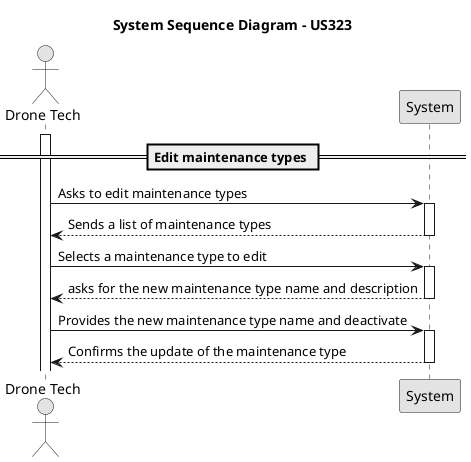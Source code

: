 @startuml
skinparam monochrome true
skinparam packageStyle rectangle
skinparam shadowing false

actor "Drone Tech" as droneTech
participant "System" as system

title System Sequence Diagram - US323

== Edit maintenance types ==
activate droneTech

droneTech -> system : Asks to edit maintenance types
activate system

system --> droneTech : Sends a list of maintenance types
deactivate system
droneTech -> system : Selects a maintenance type to edit
activate system
system --> droneTech : asks for the new maintenance type name and description
deactivate system

droneTech -> system : Provides the new maintenance type name and deactivate
activate system
system --> droneTech : Confirms the update of the maintenance type
deactivate system



@enduml
